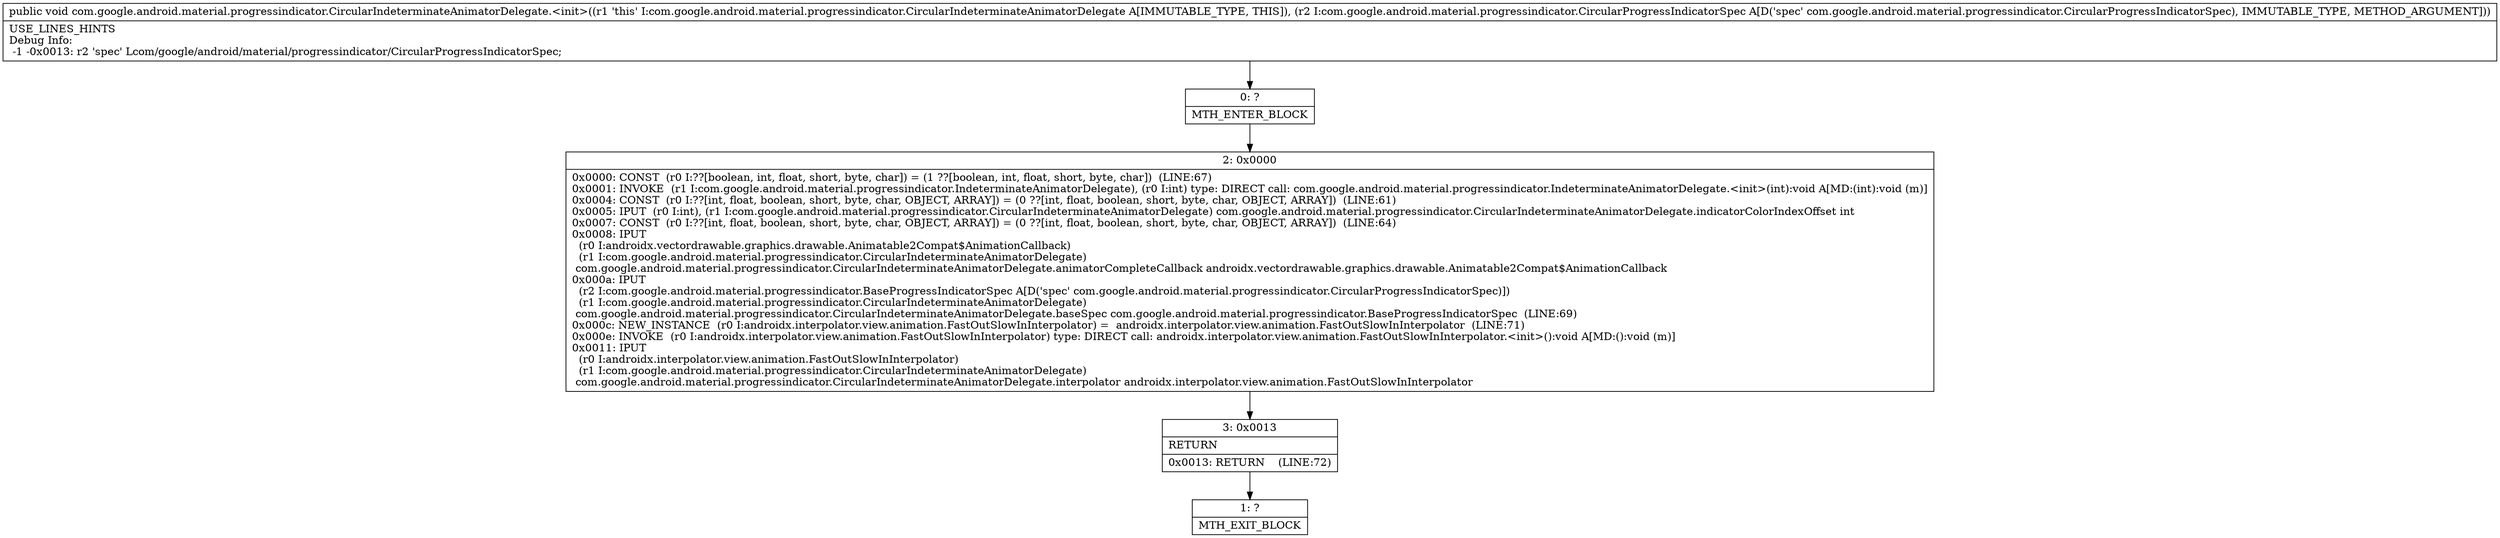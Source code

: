 digraph "CFG forcom.google.android.material.progressindicator.CircularIndeterminateAnimatorDelegate.\<init\>(Lcom\/google\/android\/material\/progressindicator\/CircularProgressIndicatorSpec;)V" {
Node_0 [shape=record,label="{0\:\ ?|MTH_ENTER_BLOCK\l}"];
Node_2 [shape=record,label="{2\:\ 0x0000|0x0000: CONST  (r0 I:??[boolean, int, float, short, byte, char]) = (1 ??[boolean, int, float, short, byte, char])  (LINE:67)\l0x0001: INVOKE  (r1 I:com.google.android.material.progressindicator.IndeterminateAnimatorDelegate), (r0 I:int) type: DIRECT call: com.google.android.material.progressindicator.IndeterminateAnimatorDelegate.\<init\>(int):void A[MD:(int):void (m)]\l0x0004: CONST  (r0 I:??[int, float, boolean, short, byte, char, OBJECT, ARRAY]) = (0 ??[int, float, boolean, short, byte, char, OBJECT, ARRAY])  (LINE:61)\l0x0005: IPUT  (r0 I:int), (r1 I:com.google.android.material.progressindicator.CircularIndeterminateAnimatorDelegate) com.google.android.material.progressindicator.CircularIndeterminateAnimatorDelegate.indicatorColorIndexOffset int \l0x0007: CONST  (r0 I:??[int, float, boolean, short, byte, char, OBJECT, ARRAY]) = (0 ??[int, float, boolean, short, byte, char, OBJECT, ARRAY])  (LINE:64)\l0x0008: IPUT  \l  (r0 I:androidx.vectordrawable.graphics.drawable.Animatable2Compat$AnimationCallback)\l  (r1 I:com.google.android.material.progressindicator.CircularIndeterminateAnimatorDelegate)\l com.google.android.material.progressindicator.CircularIndeterminateAnimatorDelegate.animatorCompleteCallback androidx.vectordrawable.graphics.drawable.Animatable2Compat$AnimationCallback \l0x000a: IPUT  \l  (r2 I:com.google.android.material.progressindicator.BaseProgressIndicatorSpec A[D('spec' com.google.android.material.progressindicator.CircularProgressIndicatorSpec)])\l  (r1 I:com.google.android.material.progressindicator.CircularIndeterminateAnimatorDelegate)\l com.google.android.material.progressindicator.CircularIndeterminateAnimatorDelegate.baseSpec com.google.android.material.progressindicator.BaseProgressIndicatorSpec  (LINE:69)\l0x000c: NEW_INSTANCE  (r0 I:androidx.interpolator.view.animation.FastOutSlowInInterpolator) =  androidx.interpolator.view.animation.FastOutSlowInInterpolator  (LINE:71)\l0x000e: INVOKE  (r0 I:androidx.interpolator.view.animation.FastOutSlowInInterpolator) type: DIRECT call: androidx.interpolator.view.animation.FastOutSlowInInterpolator.\<init\>():void A[MD:():void (m)]\l0x0011: IPUT  \l  (r0 I:androidx.interpolator.view.animation.FastOutSlowInInterpolator)\l  (r1 I:com.google.android.material.progressindicator.CircularIndeterminateAnimatorDelegate)\l com.google.android.material.progressindicator.CircularIndeterminateAnimatorDelegate.interpolator androidx.interpolator.view.animation.FastOutSlowInInterpolator \l}"];
Node_3 [shape=record,label="{3\:\ 0x0013|RETURN\l|0x0013: RETURN    (LINE:72)\l}"];
Node_1 [shape=record,label="{1\:\ ?|MTH_EXIT_BLOCK\l}"];
MethodNode[shape=record,label="{public void com.google.android.material.progressindicator.CircularIndeterminateAnimatorDelegate.\<init\>((r1 'this' I:com.google.android.material.progressindicator.CircularIndeterminateAnimatorDelegate A[IMMUTABLE_TYPE, THIS]), (r2 I:com.google.android.material.progressindicator.CircularProgressIndicatorSpec A[D('spec' com.google.android.material.progressindicator.CircularProgressIndicatorSpec), IMMUTABLE_TYPE, METHOD_ARGUMENT]))  | USE_LINES_HINTS\lDebug Info:\l  \-1 \-0x0013: r2 'spec' Lcom\/google\/android\/material\/progressindicator\/CircularProgressIndicatorSpec;\l}"];
MethodNode -> Node_0;Node_0 -> Node_2;
Node_2 -> Node_3;
Node_3 -> Node_1;
}

